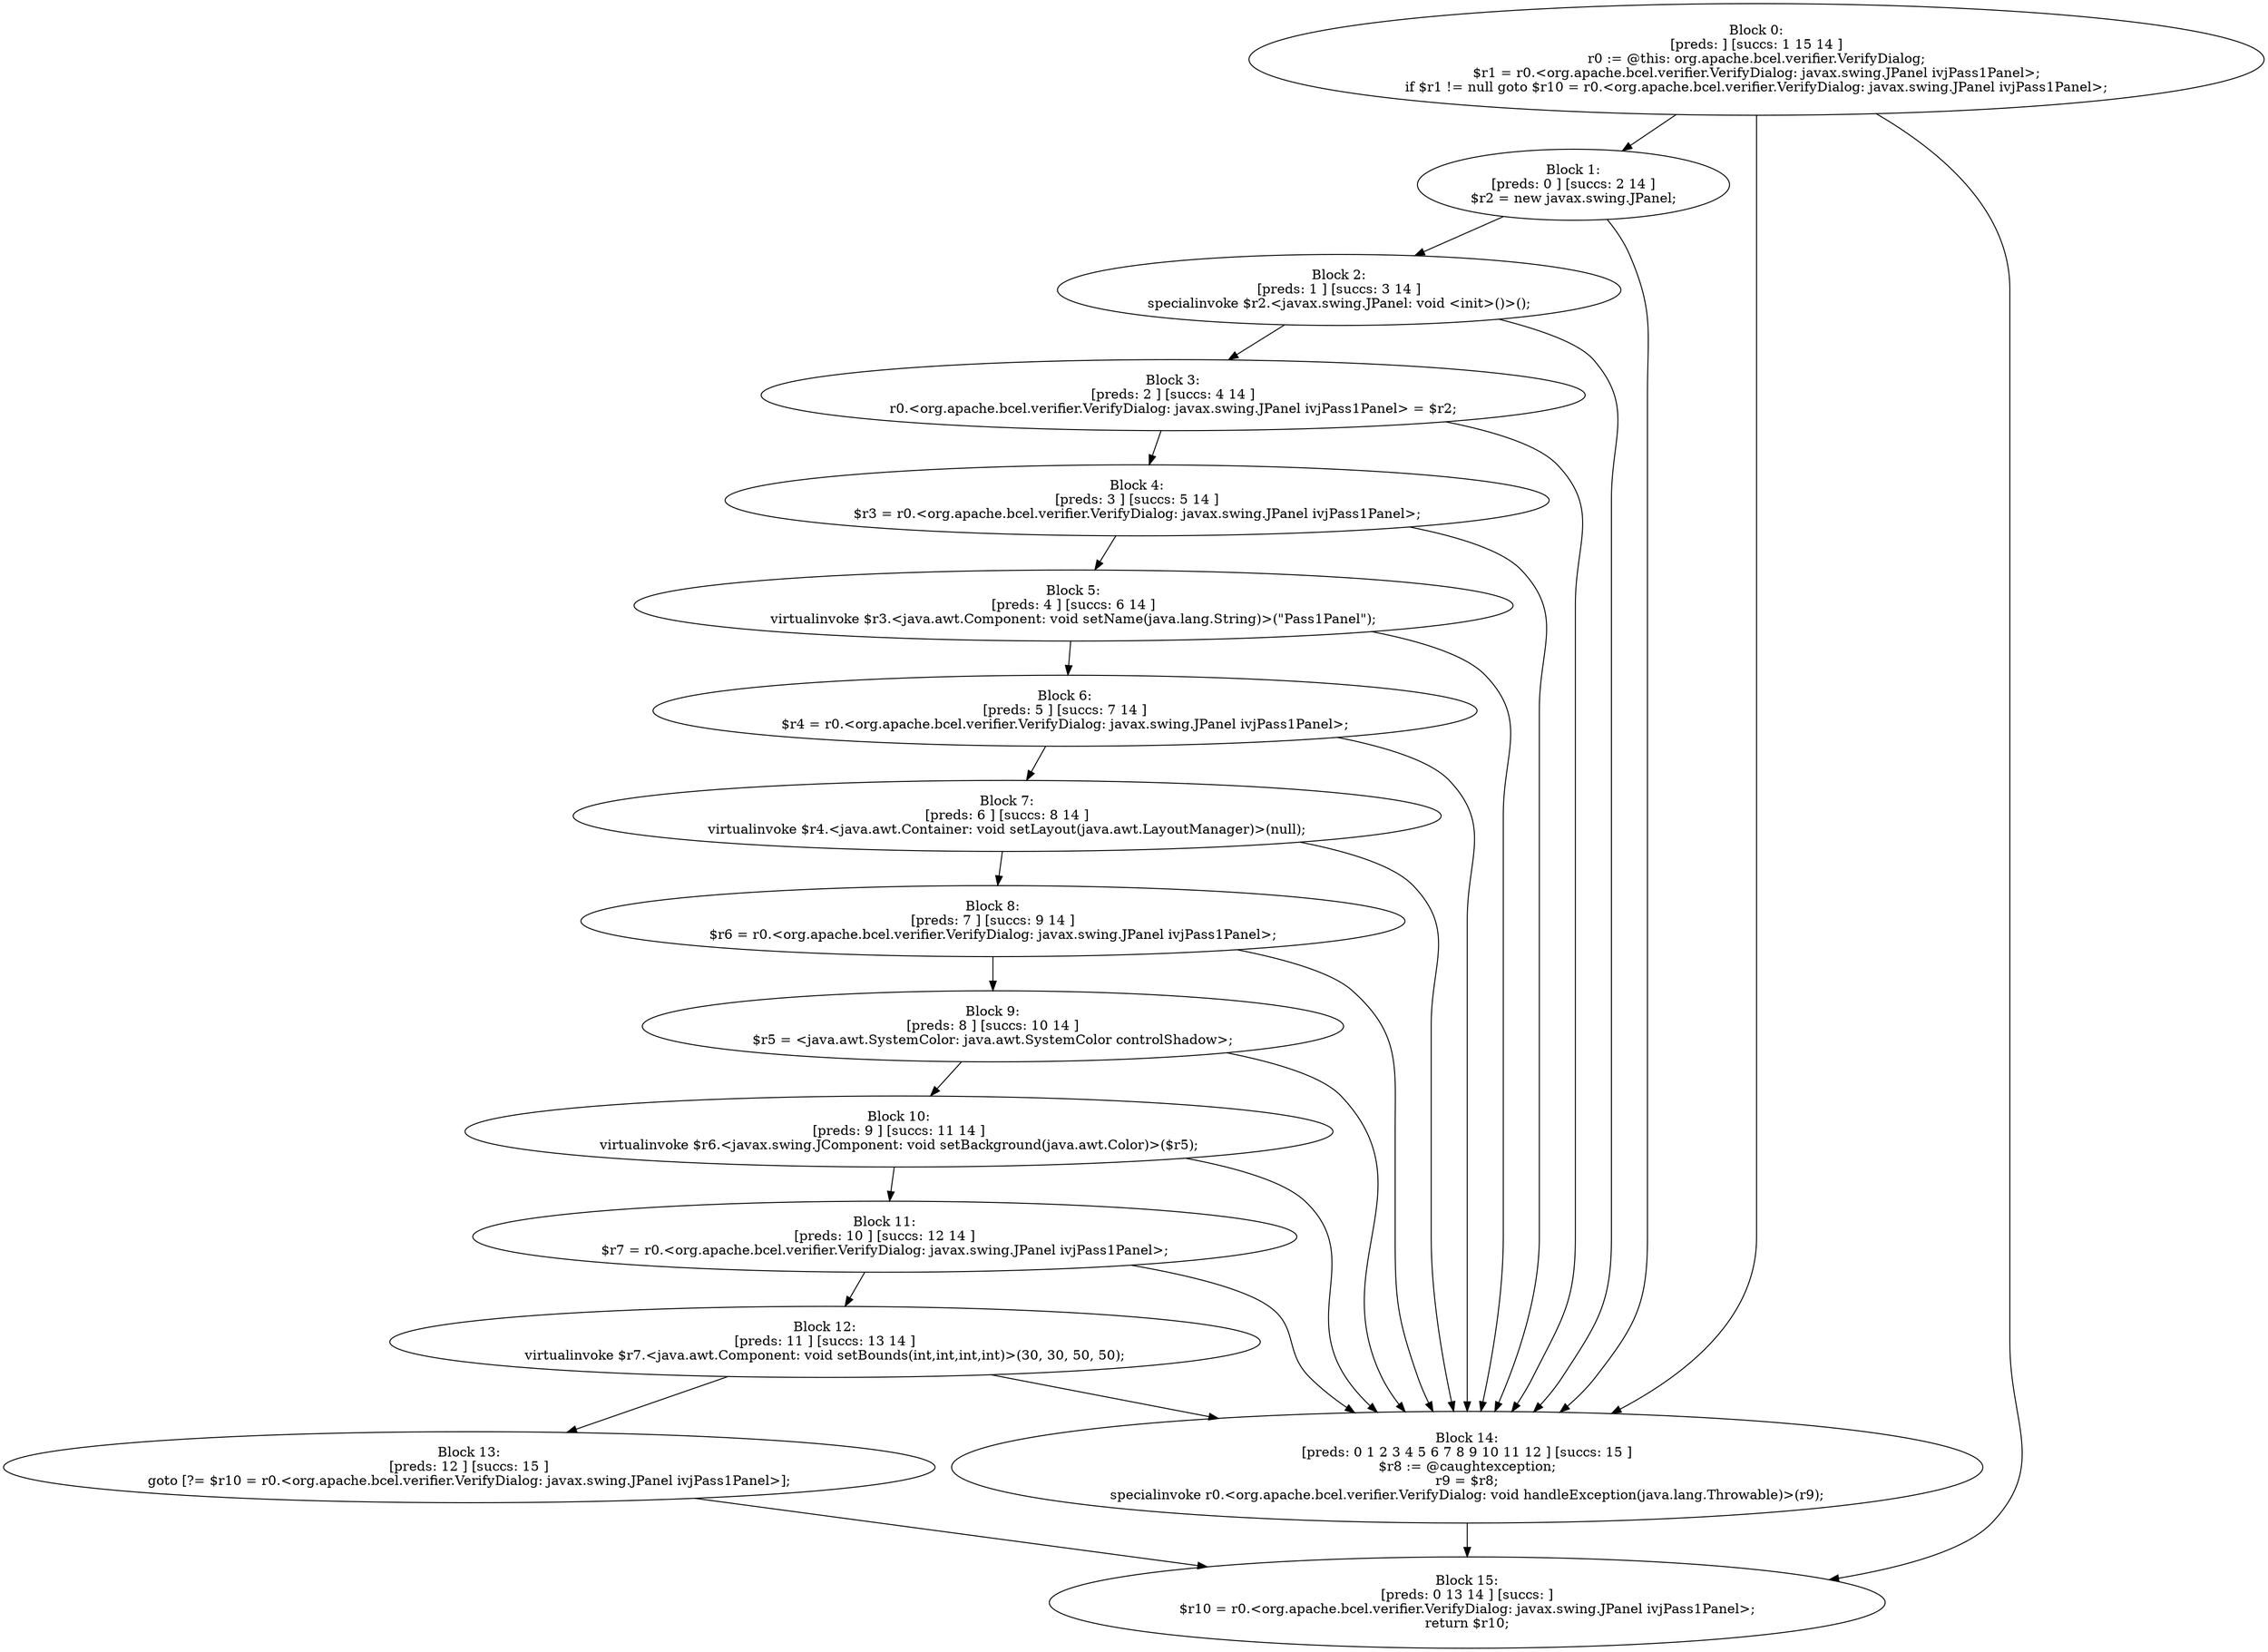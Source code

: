 digraph "unitGraph" {
    "Block 0:
[preds: ] [succs: 1 15 14 ]
r0 := @this: org.apache.bcel.verifier.VerifyDialog;
$r1 = r0.<org.apache.bcel.verifier.VerifyDialog: javax.swing.JPanel ivjPass1Panel>;
if $r1 != null goto $r10 = r0.<org.apache.bcel.verifier.VerifyDialog: javax.swing.JPanel ivjPass1Panel>;
"
    "Block 1:
[preds: 0 ] [succs: 2 14 ]
$r2 = new javax.swing.JPanel;
"
    "Block 2:
[preds: 1 ] [succs: 3 14 ]
specialinvoke $r2.<javax.swing.JPanel: void <init>()>();
"
    "Block 3:
[preds: 2 ] [succs: 4 14 ]
r0.<org.apache.bcel.verifier.VerifyDialog: javax.swing.JPanel ivjPass1Panel> = $r2;
"
    "Block 4:
[preds: 3 ] [succs: 5 14 ]
$r3 = r0.<org.apache.bcel.verifier.VerifyDialog: javax.swing.JPanel ivjPass1Panel>;
"
    "Block 5:
[preds: 4 ] [succs: 6 14 ]
virtualinvoke $r3.<java.awt.Component: void setName(java.lang.String)>(\"Pass1Panel\");
"
    "Block 6:
[preds: 5 ] [succs: 7 14 ]
$r4 = r0.<org.apache.bcel.verifier.VerifyDialog: javax.swing.JPanel ivjPass1Panel>;
"
    "Block 7:
[preds: 6 ] [succs: 8 14 ]
virtualinvoke $r4.<java.awt.Container: void setLayout(java.awt.LayoutManager)>(null);
"
    "Block 8:
[preds: 7 ] [succs: 9 14 ]
$r6 = r0.<org.apache.bcel.verifier.VerifyDialog: javax.swing.JPanel ivjPass1Panel>;
"
    "Block 9:
[preds: 8 ] [succs: 10 14 ]
$r5 = <java.awt.SystemColor: java.awt.SystemColor controlShadow>;
"
    "Block 10:
[preds: 9 ] [succs: 11 14 ]
virtualinvoke $r6.<javax.swing.JComponent: void setBackground(java.awt.Color)>($r5);
"
    "Block 11:
[preds: 10 ] [succs: 12 14 ]
$r7 = r0.<org.apache.bcel.verifier.VerifyDialog: javax.swing.JPanel ivjPass1Panel>;
"
    "Block 12:
[preds: 11 ] [succs: 13 14 ]
virtualinvoke $r7.<java.awt.Component: void setBounds(int,int,int,int)>(30, 30, 50, 50);
"
    "Block 13:
[preds: 12 ] [succs: 15 ]
goto [?= $r10 = r0.<org.apache.bcel.verifier.VerifyDialog: javax.swing.JPanel ivjPass1Panel>];
"
    "Block 14:
[preds: 0 1 2 3 4 5 6 7 8 9 10 11 12 ] [succs: 15 ]
$r8 := @caughtexception;
r9 = $r8;
specialinvoke r0.<org.apache.bcel.verifier.VerifyDialog: void handleException(java.lang.Throwable)>(r9);
"
    "Block 15:
[preds: 0 13 14 ] [succs: ]
$r10 = r0.<org.apache.bcel.verifier.VerifyDialog: javax.swing.JPanel ivjPass1Panel>;
return $r10;
"
    "Block 0:
[preds: ] [succs: 1 15 14 ]
r0 := @this: org.apache.bcel.verifier.VerifyDialog;
$r1 = r0.<org.apache.bcel.verifier.VerifyDialog: javax.swing.JPanel ivjPass1Panel>;
if $r1 != null goto $r10 = r0.<org.apache.bcel.verifier.VerifyDialog: javax.swing.JPanel ivjPass1Panel>;
"->"Block 1:
[preds: 0 ] [succs: 2 14 ]
$r2 = new javax.swing.JPanel;
";
    "Block 0:
[preds: ] [succs: 1 15 14 ]
r0 := @this: org.apache.bcel.verifier.VerifyDialog;
$r1 = r0.<org.apache.bcel.verifier.VerifyDialog: javax.swing.JPanel ivjPass1Panel>;
if $r1 != null goto $r10 = r0.<org.apache.bcel.verifier.VerifyDialog: javax.swing.JPanel ivjPass1Panel>;
"->"Block 15:
[preds: 0 13 14 ] [succs: ]
$r10 = r0.<org.apache.bcel.verifier.VerifyDialog: javax.swing.JPanel ivjPass1Panel>;
return $r10;
";
    "Block 0:
[preds: ] [succs: 1 15 14 ]
r0 := @this: org.apache.bcel.verifier.VerifyDialog;
$r1 = r0.<org.apache.bcel.verifier.VerifyDialog: javax.swing.JPanel ivjPass1Panel>;
if $r1 != null goto $r10 = r0.<org.apache.bcel.verifier.VerifyDialog: javax.swing.JPanel ivjPass1Panel>;
"->"Block 14:
[preds: 0 1 2 3 4 5 6 7 8 9 10 11 12 ] [succs: 15 ]
$r8 := @caughtexception;
r9 = $r8;
specialinvoke r0.<org.apache.bcel.verifier.VerifyDialog: void handleException(java.lang.Throwable)>(r9);
";
    "Block 1:
[preds: 0 ] [succs: 2 14 ]
$r2 = new javax.swing.JPanel;
"->"Block 2:
[preds: 1 ] [succs: 3 14 ]
specialinvoke $r2.<javax.swing.JPanel: void <init>()>();
";
    "Block 1:
[preds: 0 ] [succs: 2 14 ]
$r2 = new javax.swing.JPanel;
"->"Block 14:
[preds: 0 1 2 3 4 5 6 7 8 9 10 11 12 ] [succs: 15 ]
$r8 := @caughtexception;
r9 = $r8;
specialinvoke r0.<org.apache.bcel.verifier.VerifyDialog: void handleException(java.lang.Throwable)>(r9);
";
    "Block 2:
[preds: 1 ] [succs: 3 14 ]
specialinvoke $r2.<javax.swing.JPanel: void <init>()>();
"->"Block 3:
[preds: 2 ] [succs: 4 14 ]
r0.<org.apache.bcel.verifier.VerifyDialog: javax.swing.JPanel ivjPass1Panel> = $r2;
";
    "Block 2:
[preds: 1 ] [succs: 3 14 ]
specialinvoke $r2.<javax.swing.JPanel: void <init>()>();
"->"Block 14:
[preds: 0 1 2 3 4 5 6 7 8 9 10 11 12 ] [succs: 15 ]
$r8 := @caughtexception;
r9 = $r8;
specialinvoke r0.<org.apache.bcel.verifier.VerifyDialog: void handleException(java.lang.Throwable)>(r9);
";
    "Block 3:
[preds: 2 ] [succs: 4 14 ]
r0.<org.apache.bcel.verifier.VerifyDialog: javax.swing.JPanel ivjPass1Panel> = $r2;
"->"Block 4:
[preds: 3 ] [succs: 5 14 ]
$r3 = r0.<org.apache.bcel.verifier.VerifyDialog: javax.swing.JPanel ivjPass1Panel>;
";
    "Block 3:
[preds: 2 ] [succs: 4 14 ]
r0.<org.apache.bcel.verifier.VerifyDialog: javax.swing.JPanel ivjPass1Panel> = $r2;
"->"Block 14:
[preds: 0 1 2 3 4 5 6 7 8 9 10 11 12 ] [succs: 15 ]
$r8 := @caughtexception;
r9 = $r8;
specialinvoke r0.<org.apache.bcel.verifier.VerifyDialog: void handleException(java.lang.Throwable)>(r9);
";
    "Block 4:
[preds: 3 ] [succs: 5 14 ]
$r3 = r0.<org.apache.bcel.verifier.VerifyDialog: javax.swing.JPanel ivjPass1Panel>;
"->"Block 5:
[preds: 4 ] [succs: 6 14 ]
virtualinvoke $r3.<java.awt.Component: void setName(java.lang.String)>(\"Pass1Panel\");
";
    "Block 4:
[preds: 3 ] [succs: 5 14 ]
$r3 = r0.<org.apache.bcel.verifier.VerifyDialog: javax.swing.JPanel ivjPass1Panel>;
"->"Block 14:
[preds: 0 1 2 3 4 5 6 7 8 9 10 11 12 ] [succs: 15 ]
$r8 := @caughtexception;
r9 = $r8;
specialinvoke r0.<org.apache.bcel.verifier.VerifyDialog: void handleException(java.lang.Throwable)>(r9);
";
    "Block 5:
[preds: 4 ] [succs: 6 14 ]
virtualinvoke $r3.<java.awt.Component: void setName(java.lang.String)>(\"Pass1Panel\");
"->"Block 6:
[preds: 5 ] [succs: 7 14 ]
$r4 = r0.<org.apache.bcel.verifier.VerifyDialog: javax.swing.JPanel ivjPass1Panel>;
";
    "Block 5:
[preds: 4 ] [succs: 6 14 ]
virtualinvoke $r3.<java.awt.Component: void setName(java.lang.String)>(\"Pass1Panel\");
"->"Block 14:
[preds: 0 1 2 3 4 5 6 7 8 9 10 11 12 ] [succs: 15 ]
$r8 := @caughtexception;
r9 = $r8;
specialinvoke r0.<org.apache.bcel.verifier.VerifyDialog: void handleException(java.lang.Throwable)>(r9);
";
    "Block 6:
[preds: 5 ] [succs: 7 14 ]
$r4 = r0.<org.apache.bcel.verifier.VerifyDialog: javax.swing.JPanel ivjPass1Panel>;
"->"Block 7:
[preds: 6 ] [succs: 8 14 ]
virtualinvoke $r4.<java.awt.Container: void setLayout(java.awt.LayoutManager)>(null);
";
    "Block 6:
[preds: 5 ] [succs: 7 14 ]
$r4 = r0.<org.apache.bcel.verifier.VerifyDialog: javax.swing.JPanel ivjPass1Panel>;
"->"Block 14:
[preds: 0 1 2 3 4 5 6 7 8 9 10 11 12 ] [succs: 15 ]
$r8 := @caughtexception;
r9 = $r8;
specialinvoke r0.<org.apache.bcel.verifier.VerifyDialog: void handleException(java.lang.Throwable)>(r9);
";
    "Block 7:
[preds: 6 ] [succs: 8 14 ]
virtualinvoke $r4.<java.awt.Container: void setLayout(java.awt.LayoutManager)>(null);
"->"Block 8:
[preds: 7 ] [succs: 9 14 ]
$r6 = r0.<org.apache.bcel.verifier.VerifyDialog: javax.swing.JPanel ivjPass1Panel>;
";
    "Block 7:
[preds: 6 ] [succs: 8 14 ]
virtualinvoke $r4.<java.awt.Container: void setLayout(java.awt.LayoutManager)>(null);
"->"Block 14:
[preds: 0 1 2 3 4 5 6 7 8 9 10 11 12 ] [succs: 15 ]
$r8 := @caughtexception;
r9 = $r8;
specialinvoke r0.<org.apache.bcel.verifier.VerifyDialog: void handleException(java.lang.Throwable)>(r9);
";
    "Block 8:
[preds: 7 ] [succs: 9 14 ]
$r6 = r0.<org.apache.bcel.verifier.VerifyDialog: javax.swing.JPanel ivjPass1Panel>;
"->"Block 9:
[preds: 8 ] [succs: 10 14 ]
$r5 = <java.awt.SystemColor: java.awt.SystemColor controlShadow>;
";
    "Block 8:
[preds: 7 ] [succs: 9 14 ]
$r6 = r0.<org.apache.bcel.verifier.VerifyDialog: javax.swing.JPanel ivjPass1Panel>;
"->"Block 14:
[preds: 0 1 2 3 4 5 6 7 8 9 10 11 12 ] [succs: 15 ]
$r8 := @caughtexception;
r9 = $r8;
specialinvoke r0.<org.apache.bcel.verifier.VerifyDialog: void handleException(java.lang.Throwable)>(r9);
";
    "Block 9:
[preds: 8 ] [succs: 10 14 ]
$r5 = <java.awt.SystemColor: java.awt.SystemColor controlShadow>;
"->"Block 10:
[preds: 9 ] [succs: 11 14 ]
virtualinvoke $r6.<javax.swing.JComponent: void setBackground(java.awt.Color)>($r5);
";
    "Block 9:
[preds: 8 ] [succs: 10 14 ]
$r5 = <java.awt.SystemColor: java.awt.SystemColor controlShadow>;
"->"Block 14:
[preds: 0 1 2 3 4 5 6 7 8 9 10 11 12 ] [succs: 15 ]
$r8 := @caughtexception;
r9 = $r8;
specialinvoke r0.<org.apache.bcel.verifier.VerifyDialog: void handleException(java.lang.Throwable)>(r9);
";
    "Block 10:
[preds: 9 ] [succs: 11 14 ]
virtualinvoke $r6.<javax.swing.JComponent: void setBackground(java.awt.Color)>($r5);
"->"Block 11:
[preds: 10 ] [succs: 12 14 ]
$r7 = r0.<org.apache.bcel.verifier.VerifyDialog: javax.swing.JPanel ivjPass1Panel>;
";
    "Block 10:
[preds: 9 ] [succs: 11 14 ]
virtualinvoke $r6.<javax.swing.JComponent: void setBackground(java.awt.Color)>($r5);
"->"Block 14:
[preds: 0 1 2 3 4 5 6 7 8 9 10 11 12 ] [succs: 15 ]
$r8 := @caughtexception;
r9 = $r8;
specialinvoke r0.<org.apache.bcel.verifier.VerifyDialog: void handleException(java.lang.Throwable)>(r9);
";
    "Block 11:
[preds: 10 ] [succs: 12 14 ]
$r7 = r0.<org.apache.bcel.verifier.VerifyDialog: javax.swing.JPanel ivjPass1Panel>;
"->"Block 12:
[preds: 11 ] [succs: 13 14 ]
virtualinvoke $r7.<java.awt.Component: void setBounds(int,int,int,int)>(30, 30, 50, 50);
";
    "Block 11:
[preds: 10 ] [succs: 12 14 ]
$r7 = r0.<org.apache.bcel.verifier.VerifyDialog: javax.swing.JPanel ivjPass1Panel>;
"->"Block 14:
[preds: 0 1 2 3 4 5 6 7 8 9 10 11 12 ] [succs: 15 ]
$r8 := @caughtexception;
r9 = $r8;
specialinvoke r0.<org.apache.bcel.verifier.VerifyDialog: void handleException(java.lang.Throwable)>(r9);
";
    "Block 12:
[preds: 11 ] [succs: 13 14 ]
virtualinvoke $r7.<java.awt.Component: void setBounds(int,int,int,int)>(30, 30, 50, 50);
"->"Block 13:
[preds: 12 ] [succs: 15 ]
goto [?= $r10 = r0.<org.apache.bcel.verifier.VerifyDialog: javax.swing.JPanel ivjPass1Panel>];
";
    "Block 12:
[preds: 11 ] [succs: 13 14 ]
virtualinvoke $r7.<java.awt.Component: void setBounds(int,int,int,int)>(30, 30, 50, 50);
"->"Block 14:
[preds: 0 1 2 3 4 5 6 7 8 9 10 11 12 ] [succs: 15 ]
$r8 := @caughtexception;
r9 = $r8;
specialinvoke r0.<org.apache.bcel.verifier.VerifyDialog: void handleException(java.lang.Throwable)>(r9);
";
    "Block 13:
[preds: 12 ] [succs: 15 ]
goto [?= $r10 = r0.<org.apache.bcel.verifier.VerifyDialog: javax.swing.JPanel ivjPass1Panel>];
"->"Block 15:
[preds: 0 13 14 ] [succs: ]
$r10 = r0.<org.apache.bcel.verifier.VerifyDialog: javax.swing.JPanel ivjPass1Panel>;
return $r10;
";
    "Block 14:
[preds: 0 1 2 3 4 5 6 7 8 9 10 11 12 ] [succs: 15 ]
$r8 := @caughtexception;
r9 = $r8;
specialinvoke r0.<org.apache.bcel.verifier.VerifyDialog: void handleException(java.lang.Throwable)>(r9);
"->"Block 15:
[preds: 0 13 14 ] [succs: ]
$r10 = r0.<org.apache.bcel.verifier.VerifyDialog: javax.swing.JPanel ivjPass1Panel>;
return $r10;
";
}
